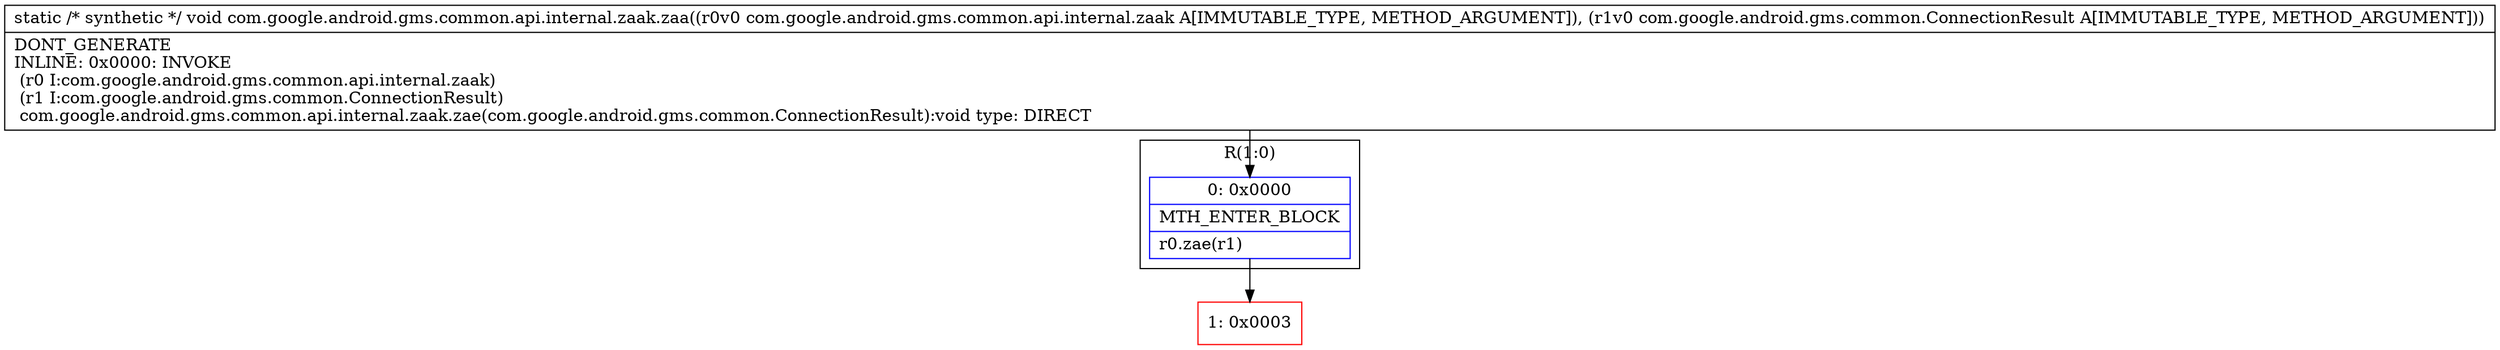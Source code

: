 digraph "CFG forcom.google.android.gms.common.api.internal.zaak.zaa(Lcom\/google\/android\/gms\/common\/api\/internal\/zaak;Lcom\/google\/android\/gms\/common\/ConnectionResult;)V" {
subgraph cluster_Region_1612302351 {
label = "R(1:0)";
node [shape=record,color=blue];
Node_0 [shape=record,label="{0\:\ 0x0000|MTH_ENTER_BLOCK\l|r0.zae(r1)\l}"];
}
Node_1 [shape=record,color=red,label="{1\:\ 0x0003}"];
MethodNode[shape=record,label="{static \/* synthetic *\/ void com.google.android.gms.common.api.internal.zaak.zaa((r0v0 com.google.android.gms.common.api.internal.zaak A[IMMUTABLE_TYPE, METHOD_ARGUMENT]), (r1v0 com.google.android.gms.common.ConnectionResult A[IMMUTABLE_TYPE, METHOD_ARGUMENT]))  | DONT_GENERATE\lINLINE: 0x0000: INVOKE  \l  (r0 I:com.google.android.gms.common.api.internal.zaak)\l  (r1 I:com.google.android.gms.common.ConnectionResult)\l com.google.android.gms.common.api.internal.zaak.zae(com.google.android.gms.common.ConnectionResult):void type: DIRECT\l}"];
MethodNode -> Node_0;
Node_0 -> Node_1;
}

